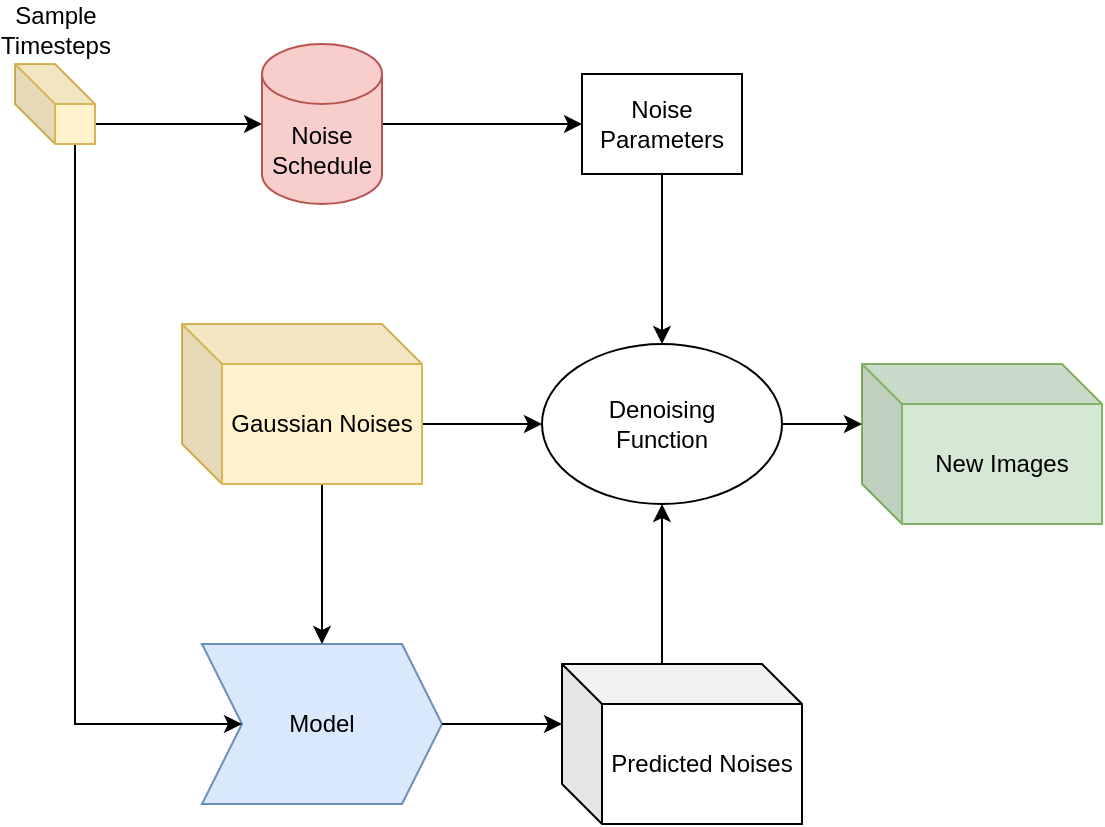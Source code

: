 <mxfile version="22.1.21" type="google">
  <diagram name="Page-1" id="3wJtyTECtPKDYDXTxwJ-">
    <mxGraphModel grid="1" page="1" gridSize="10" guides="1" tooltips="1" connect="1" arrows="1" fold="1" pageScale="1" pageWidth="1700" pageHeight="1100" math="0" shadow="0">
      <root>
        <mxCell id="0" />
        <mxCell id="1" parent="0" />
        <mxCell id="vHcdsUJvBwSIHfUrbDWg-3" value="Model" style="shape=step;perimeter=stepPerimeter;whiteSpace=wrap;html=1;fixedSize=1;labelBackgroundColor=none;fillColor=#dae8fc;strokeColor=#6c8ebf;" vertex="1" parent="1">
          <mxGeometry x="690" y="690" width="120" height="80" as="geometry" />
        </mxCell>
        <mxCell id="NrXDbZhaZ0D5YyfvQVJX-6" style="edgeStyle=orthogonalEdgeStyle;rounded=0;orthogonalLoop=1;jettySize=auto;html=1;exitX=0;exitY=0;exitDx=40;exitDy=30;exitPerimeter=0;entryX=0;entryY=0.5;entryDx=0;entryDy=0;entryPerimeter=0;" edge="1" parent="1" source="vHcdsUJvBwSIHfUrbDWg-6" target="r4aIxJMADVmIpxPD_YbJ-1">
          <mxGeometry relative="1" as="geometry">
            <mxPoint x="688.5" y="430" as="targetPoint" />
          </mxGeometry>
        </mxCell>
        <mxCell id="NrXDbZhaZ0D5YyfvQVJX-13" style="edgeStyle=orthogonalEdgeStyle;rounded=0;orthogonalLoop=1;jettySize=auto;html=1;exitX=0;exitY=0;exitDx=30;exitDy=40;exitPerimeter=0;entryX=0;entryY=0.5;entryDx=0;entryDy=0;" edge="1" parent="1" source="vHcdsUJvBwSIHfUrbDWg-6" target="vHcdsUJvBwSIHfUrbDWg-3">
          <mxGeometry relative="1" as="geometry">
            <Array as="points">
              <mxPoint x="626" y="730" />
            </Array>
          </mxGeometry>
        </mxCell>
        <mxCell id="vHcdsUJvBwSIHfUrbDWg-6" value="Sample Timesteps" style="shape=cube;whiteSpace=wrap;html=1;boundedLbl=1;backgroundOutline=1;darkOpacity=0.05;darkOpacity2=0.1;labelPosition=center;verticalLabelPosition=top;align=center;verticalAlign=bottom;fillColor=#fff2cc;strokeColor=#d6b656;" vertex="1" parent="1">
          <mxGeometry x="596.5" y="400" width="40" height="40" as="geometry" />
        </mxCell>
        <mxCell id="NrXDbZhaZ0D5YyfvQVJX-8" style="edgeStyle=orthogonalEdgeStyle;rounded=0;orthogonalLoop=1;jettySize=auto;html=1;exitX=0;exitY=0;exitDx=120;exitDy=50;exitPerimeter=0;entryX=0;entryY=0.5;entryDx=0;entryDy=0;" edge="1" parent="1" source="vHcdsUJvBwSIHfUrbDWg-12" target="STG6v0s9dP_hLEZZDNCE-15">
          <mxGeometry relative="1" as="geometry" />
        </mxCell>
        <mxCell id="NrXDbZhaZ0D5YyfvQVJX-9" style="edgeStyle=orthogonalEdgeStyle;rounded=0;orthogonalLoop=1;jettySize=auto;html=1;exitX=0;exitY=0;exitDx=70;exitDy=80;exitPerimeter=0;entryX=0.5;entryY=0;entryDx=0;entryDy=0;" edge="1" parent="1" source="vHcdsUJvBwSIHfUrbDWg-12" target="vHcdsUJvBwSIHfUrbDWg-3">
          <mxGeometry relative="1" as="geometry" />
        </mxCell>
        <mxCell id="vHcdsUJvBwSIHfUrbDWg-12" value="Gaussian Noises" style="shape=cube;whiteSpace=wrap;html=1;boundedLbl=1;backgroundOutline=1;darkOpacity=0.05;darkOpacity2=0.1;fillColor=#fff2cc;strokeColor=#d6b656;" vertex="1" parent="1">
          <mxGeometry x="680" y="530" width="120" height="80" as="geometry" />
        </mxCell>
        <mxCell id="NrXDbZhaZ0D5YyfvQVJX-4" style="edgeStyle=orthogonalEdgeStyle;rounded=0;orthogonalLoop=1;jettySize=auto;html=1;exitX=0;exitY=0;exitDx=50;exitDy=0;exitPerimeter=0;entryX=0.5;entryY=1;entryDx=0;entryDy=0;" edge="1" parent="1" source="vHcdsUJvBwSIHfUrbDWg-23" target="STG6v0s9dP_hLEZZDNCE-15">
          <mxGeometry relative="1" as="geometry" />
        </mxCell>
        <mxCell id="vHcdsUJvBwSIHfUrbDWg-23" value="Predicted Noises" style="shape=cube;whiteSpace=wrap;html=1;boundedLbl=1;backgroundOutline=1;darkOpacity=0.05;darkOpacity2=0.1;" vertex="1" parent="1">
          <mxGeometry x="870" y="700" width="120" height="80" as="geometry" />
        </mxCell>
        <mxCell id="vHcdsUJvBwSIHfUrbDWg-24" style="edgeStyle=orthogonalEdgeStyle;rounded=0;orthogonalLoop=1;jettySize=auto;html=1;exitX=1;exitY=0.5;exitDx=0;exitDy=0;entryX=0;entryY=0;entryDx=0;entryDy=30;entryPerimeter=0;" edge="1" parent="1" source="vHcdsUJvBwSIHfUrbDWg-3" target="vHcdsUJvBwSIHfUrbDWg-23">
          <mxGeometry relative="1" as="geometry" />
        </mxCell>
        <mxCell id="NrXDbZhaZ0D5YyfvQVJX-7" style="edgeStyle=orthogonalEdgeStyle;rounded=0;orthogonalLoop=1;jettySize=auto;html=1;exitX=1;exitY=0.5;exitDx=0;exitDy=0;exitPerimeter=0;entryX=0;entryY=0.5;entryDx=0;entryDy=0;" edge="1" parent="1" source="r4aIxJMADVmIpxPD_YbJ-1" target="o-6HpAL5L21hLreXKuFb-1">
          <mxGeometry relative="1" as="geometry">
            <mxPoint x="808.5" y="430" as="sourcePoint" />
            <mxPoint x="880" y="430" as="targetPoint" />
          </mxGeometry>
        </mxCell>
        <mxCell id="NrXDbZhaZ0D5YyfvQVJX-10" style="edgeStyle=orthogonalEdgeStyle;rounded=0;orthogonalLoop=1;jettySize=auto;html=1;entryX=0.5;entryY=0;entryDx=0;entryDy=0;exitX=0.5;exitY=1;exitDx=0;exitDy=0;" edge="1" parent="1" source="o-6HpAL5L21hLreXKuFb-1" target="STG6v0s9dP_hLEZZDNCE-15">
          <mxGeometry relative="1" as="geometry">
            <mxPoint x="920" y="490" as="sourcePoint" />
          </mxGeometry>
        </mxCell>
        <mxCell id="STG6v0s9dP_hLEZZDNCE-15" value="Denoising&lt;br&gt;Function" style="ellipse;whiteSpace=wrap;html=1;" vertex="1" parent="1">
          <mxGeometry x="860" y="540" width="120" height="80" as="geometry" />
        </mxCell>
        <mxCell id="NrXDbZhaZ0D5YyfvQVJX-2" value="New Images" style="shape=cube;whiteSpace=wrap;html=1;boundedLbl=1;backgroundOutline=1;darkOpacity=0.05;darkOpacity2=0.1;fillColor=#d5e8d4;strokeColor=#82b366;" vertex="1" parent="1">
          <mxGeometry x="1020" y="550" width="120" height="80" as="geometry" />
        </mxCell>
        <mxCell id="NrXDbZhaZ0D5YyfvQVJX-3" style="edgeStyle=orthogonalEdgeStyle;rounded=0;orthogonalLoop=1;jettySize=auto;html=1;exitX=1;exitY=0.5;exitDx=0;exitDy=0;entryX=0;entryY=0;entryDx=0;entryDy=30;entryPerimeter=0;" edge="1" parent="1" source="STG6v0s9dP_hLEZZDNCE-15" target="NrXDbZhaZ0D5YyfvQVJX-2">
          <mxGeometry relative="1" as="geometry" />
        </mxCell>
        <mxCell id="r4aIxJMADVmIpxPD_YbJ-1" value="Noise Schedule" style="shape=cylinder3;whiteSpace=wrap;html=1;boundedLbl=1;backgroundOutline=1;size=15;fillColor=#f8cecc;strokeColor=#b85450;" vertex="1" parent="1">
          <mxGeometry x="720" y="390" width="60" height="80" as="geometry" />
        </mxCell>
        <mxCell id="o-6HpAL5L21hLreXKuFb-1" value="Noise Parameters" style="rounded=0;whiteSpace=wrap;html=1;" vertex="1" parent="1">
          <mxGeometry x="880" y="405" width="80" height="50" as="geometry" />
        </mxCell>
      </root>
    </mxGraphModel>
  </diagram>
</mxfile>
